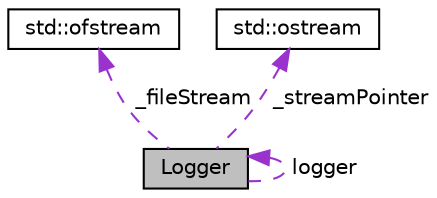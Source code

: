 digraph "Logger"
{
 // LATEX_PDF_SIZE
  edge [fontname="Helvetica",fontsize="10",labelfontname="Helvetica",labelfontsize="10"];
  node [fontname="Helvetica",fontsize="10",shape=record];
  Node1 [label="Logger",height=0.2,width=0.4,color="black", fillcolor="grey75", style="filled", fontcolor="black",tooltip="Basic logger class."];
  Node2 -> Node1 [dir="back",color="darkorchid3",fontsize="10",style="dashed",label=" _fileStream" ,fontname="Helvetica"];
  Node2 [label="std::ofstream",height=0.2,width=0.4,color="black", fillcolor="white", style="filled",URL="/home/runner/work/Bomberman-Global-Offensive/Bomberman-Global-Offensive/doc/external/cppreference-doxygen-web.tag.xml$cpp/io/basic_ofstream.html",tooltip=" "];
  Node1 -> Node1 [dir="back",color="darkorchid3",fontsize="10",style="dashed",label=" logger" ,fontname="Helvetica"];
  Node3 -> Node1 [dir="back",color="darkorchid3",fontsize="10",style="dashed",label=" _streamPointer" ,fontname="Helvetica"];
  Node3 [label="std::ostream",height=0.2,width=0.4,color="black", fillcolor="white", style="filled",URL="/home/runner/work/Bomberman-Global-Offensive/Bomberman-Global-Offensive/doc/external/cppreference-doxygen-web.tag.xml$cpp/io/basic_ostream.html",tooltip=" "];
}
